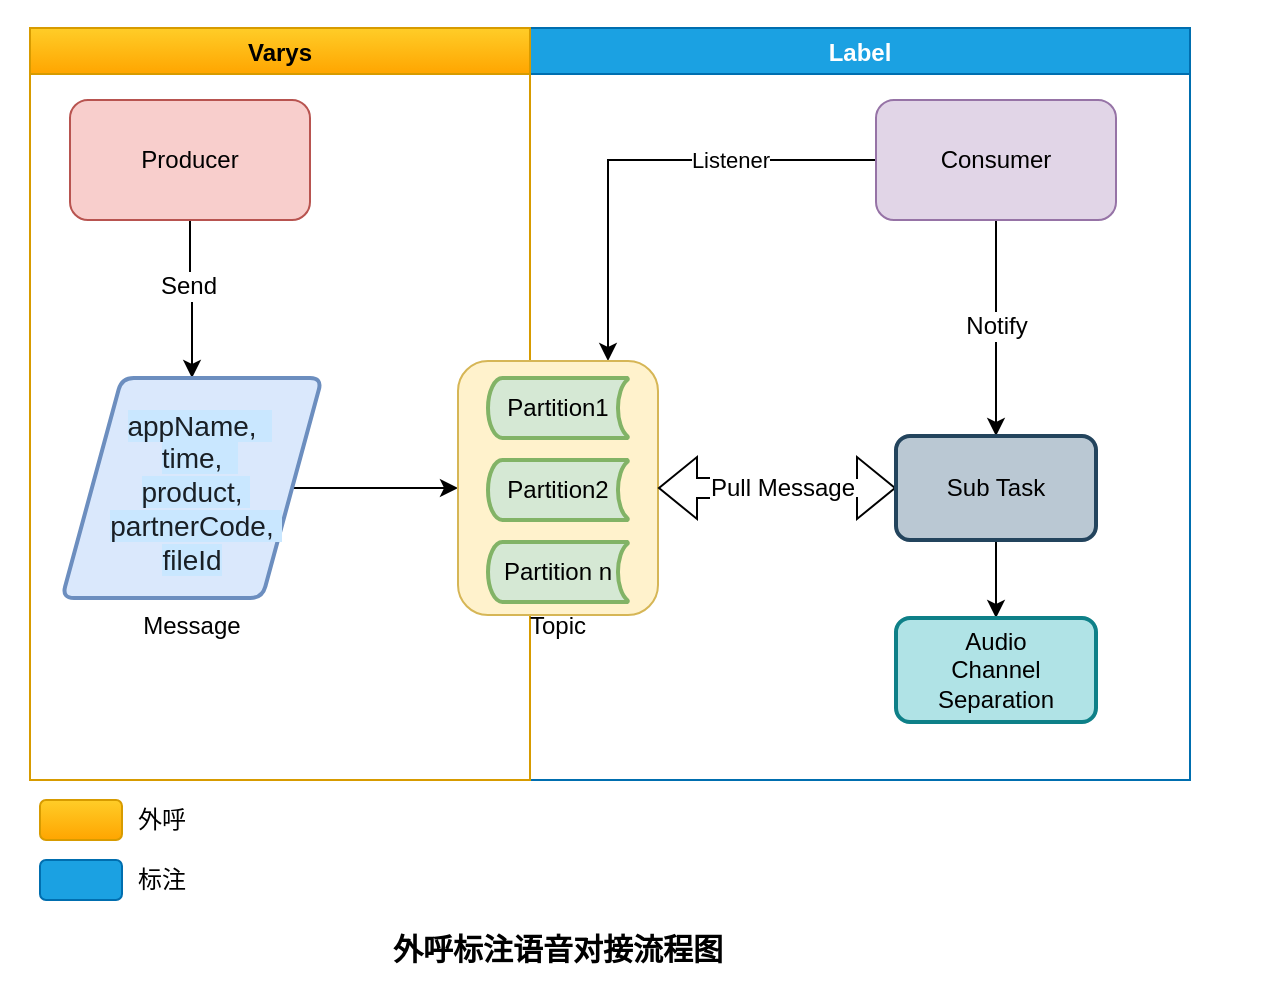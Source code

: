 <mxfile pages="1" version="11.2.8" type="github"><diagram id="_SoyM1gjRreR2W3wcuIc" name="第 1 页"><mxGraphModel dx="772" dy="500" grid="1" gridSize="10" guides="1" tooltips="1" connect="1" arrows="1" fold="1" page="1" pageScale="1" pageWidth="827" pageHeight="1169" math="0" shadow="0"><root><mxCell id="0"/><mxCell id="1" parent="0"/><mxCell id="K6LVbVNkoDodto0KRqFp-2" value="" style="rounded=1;whiteSpace=wrap;html=1;absoluteArcSize=1;arcSize=14;strokeWidth=2;shadow=0;strokeColor=none;" parent="1" vertex="1"><mxGeometry x="149" y="60" width="640" height="490" as="geometry"/></mxCell><mxCell id="UMMZn-zJN73YEVebQabu-35" value="Label" style="swimlane;rounded=0;shadow=0;fillColor=#1ba1e2;strokeColor=#006EAF;fontColor=#ffffff;" parent="1" vertex="1"><mxGeometry x="414" y="74" width="330" height="376" as="geometry"/></mxCell><mxCell id="UMMZn-zJN73YEVebQabu-34" value="Varys" style="swimlane;rounded=0;shadow=0;fillColor=#ffcd28;strokeColor=#d79b00;gradientColor=#ffa500;" parent="1" vertex="1"><mxGeometry x="164" y="74" width="250" height="376" as="geometry"/></mxCell><mxCell id="UMMZn-zJN73YEVebQabu-9" style="edgeStyle=orthogonalEdgeStyle;rounded=0;orthogonalLoop=1;jettySize=auto;html=1;entryX=0.5;entryY=0;entryDx=0;entryDy=0;" parent="1" source="UMMZn-zJN73YEVebQabu-1" target="UMMZn-zJN73YEVebQabu-3" edge="1"><mxGeometry relative="1" as="geometry"/></mxCell><mxCell id="UMMZn-zJN73YEVebQabu-23" value="Send" style="text;html=1;resizable=0;points=[];align=center;verticalAlign=middle;labelBackgroundColor=#ffffff;" parent="UMMZn-zJN73YEVebQabu-9" vertex="1" connectable="0"><mxGeometry x="-0.179" y="-1" relative="1" as="geometry"><mxPoint as="offset"/></mxGeometry></mxCell><mxCell id="UMMZn-zJN73YEVebQabu-1" value="Producer" style="rounded=1;whiteSpace=wrap;html=1;fillColor=#f8cecc;strokeColor=#b85450;" parent="1" vertex="1"><mxGeometry x="184" y="110" width="120" height="60" as="geometry"/></mxCell><mxCell id="UMMZn-zJN73YEVebQabu-4" value="Listener&lt;br&gt;" style="edgeStyle=orthogonalEdgeStyle;rounded=0;orthogonalLoop=1;jettySize=auto;html=1;exitX=0;exitY=0.5;exitDx=0;exitDy=0;entryX=0.75;entryY=0;entryDx=0;entryDy=0;" parent="1" source="UMMZn-zJN73YEVebQabu-2" target="UMMZn-zJN73YEVebQabu-13" edge="1"><mxGeometry x="-0.378" relative="1" as="geometry"><mxPoint x="450" y="120" as="targetPoint"/><mxPoint as="offset"/></mxGeometry></mxCell><mxCell id="UMMZn-zJN73YEVebQabu-25" style="edgeStyle=orthogonalEdgeStyle;rounded=0;orthogonalLoop=1;jettySize=auto;html=1;" parent="1" source="UMMZn-zJN73YEVebQabu-2" target="UMMZn-zJN73YEVebQabu-24" edge="1"><mxGeometry relative="1" as="geometry"/></mxCell><mxCell id="UMMZn-zJN73YEVebQabu-26" value="Notify" style="text;html=1;resizable=0;points=[];align=center;verticalAlign=middle;labelBackgroundColor=#ffffff;" parent="UMMZn-zJN73YEVebQabu-25" vertex="1" connectable="0"><mxGeometry x="-0.118" y="-2" relative="1" as="geometry"><mxPoint x="2" y="5" as="offset"/></mxGeometry></mxCell><mxCell id="UMMZn-zJN73YEVebQabu-2" value="Consumer" style="rounded=1;whiteSpace=wrap;html=1;fillColor=#e1d5e7;strokeColor=#9673a6;" parent="1" vertex="1"><mxGeometry x="587" y="110" width="120" height="60" as="geometry"/></mxCell><mxCell id="UMMZn-zJN73YEVebQabu-11" style="edgeStyle=orthogonalEdgeStyle;rounded=0;orthogonalLoop=1;jettySize=auto;html=1;entryX=0;entryY=0.5;entryDx=0;entryDy=0;" parent="1" source="UMMZn-zJN73YEVebQabu-3" target="UMMZn-zJN73YEVebQabu-13" edge="1"><mxGeometry relative="1" as="geometry"><mxPoint x="330" y="276" as="targetPoint"/></mxGeometry></mxCell><mxCell id="UMMZn-zJN73YEVebQabu-3" value="Message" style="verticalLabelPosition=bottom;verticalAlign=top;html=1;strokeWidth=2;shape=parallelogram;perimeter=parallelogramPerimeter;whiteSpace=wrap;rounded=1;arcSize=12;size=0.23;fillColor=#dae8fc;strokeColor=#6c8ebf;" parent="1" vertex="1"><mxGeometry x="180" y="249" width="130" height="110" as="geometry"/></mxCell><mxCell id="UMMZn-zJN73YEVebQabu-5" value="&lt;span style=&quot;color: rgb(25 , 31 , 37) ; font-family: , , &amp;#34;pingfang sc&amp;#34; , &amp;#34;hiragino sans gb&amp;#34; , &amp;#34;segoe ui&amp;#34; , , &amp;#34;roboto&amp;#34; , &amp;#34;droid sans&amp;#34; , &amp;#34;helvetica neue&amp;#34; , sans-serif ; font-size: 14px ; text-align: left ; white-space: pre-wrap ; background-color: rgb(201 , 231 , 255)&quot;&gt;appName,  time,  product, partnerCode, fileId&lt;/span&gt;" style="text;html=1;strokeColor=none;fillColor=none;align=center;verticalAlign=middle;whiteSpace=wrap;rounded=0;" parent="1" vertex="1"><mxGeometry x="215" y="286" width="60" height="40" as="geometry"/></mxCell><mxCell id="UMMZn-zJN73YEVebQabu-13" value="" style="whiteSpace=wrap;html=1;rounded=1;fillColor=#fff2cc;strokeColor=#d6b656;" parent="1" vertex="1"><mxGeometry x="378" y="240.5" width="100" height="127" as="geometry"/></mxCell><mxCell id="UMMZn-zJN73YEVebQabu-14" value="Partition1" style="strokeWidth=2;html=1;shape=mxgraph.flowchart.stored_data;whiteSpace=wrap;rounded=1;fillColor=#d5e8d4;strokeColor=#82b366;" parent="1" vertex="1"><mxGeometry x="393" y="249" width="70" height="30" as="geometry"/></mxCell><mxCell id="UMMZn-zJN73YEVebQabu-16" value="Partition2" style="strokeWidth=2;html=1;shape=mxgraph.flowchart.stored_data;whiteSpace=wrap;rounded=1;fillColor=#d5e8d4;strokeColor=#82b366;" parent="1" vertex="1"><mxGeometry x="393" y="290" width="70" height="30" as="geometry"/></mxCell><mxCell id="UMMZn-zJN73YEVebQabu-17" value="Partition n" style="strokeWidth=2;html=1;shape=mxgraph.flowchart.stored_data;whiteSpace=wrap;rounded=1;fillColor=#d5e8d4;strokeColor=#82b366;" parent="1" vertex="1"><mxGeometry x="393" y="331" width="70" height="30" as="geometry"/></mxCell><mxCell id="UMMZn-zJN73YEVebQabu-21" value="Topic" style="text;html=1;strokeColor=none;fillColor=none;align=center;verticalAlign=middle;whiteSpace=wrap;rounded=0;" parent="1" vertex="1"><mxGeometry x="408" y="363" width="40" height="20" as="geometry"/></mxCell><mxCell id="UMMZn-zJN73YEVebQabu-22" style="edgeStyle=orthogonalEdgeStyle;rounded=0;orthogonalLoop=1;jettySize=auto;html=1;exitX=0.5;exitY=1;exitDx=0;exitDy=0;" parent="1" source="UMMZn-zJN73YEVebQabu-21" target="UMMZn-zJN73YEVebQabu-21" edge="1"><mxGeometry relative="1" as="geometry"/></mxCell><mxCell id="UMMZn-zJN73YEVebQabu-27" style="edgeStyle=orthogonalEdgeStyle;rounded=0;orthogonalLoop=1;jettySize=auto;html=1;entryX=1;entryY=0.5;entryDx=0;entryDy=0;exitX=0;exitY=0.5;exitDx=0;exitDy=0;startArrow=classic;startFill=1;shape=flexArrow;" parent="1" source="UMMZn-zJN73YEVebQabu-24" target="UMMZn-zJN73YEVebQabu-13" edge="1"><mxGeometry relative="1" as="geometry"/></mxCell><mxCell id="UMMZn-zJN73YEVebQabu-33" value="Pull Message" style="text;html=1;resizable=0;points=[];align=center;verticalAlign=middle;labelBackgroundColor=#ffffff;" parent="UMMZn-zJN73YEVebQabu-27" vertex="1" connectable="0"><mxGeometry x="-0.088" y="-2" relative="1" as="geometry"><mxPoint x="-3" y="2" as="offset"/></mxGeometry></mxCell><mxCell id="UMMZn-zJN73YEVebQabu-30" value="" style="edgeStyle=orthogonalEdgeStyle;rounded=0;orthogonalLoop=1;jettySize=auto;html=1;" parent="1" source="UMMZn-zJN73YEVebQabu-24" target="UMMZn-zJN73YEVebQabu-29" edge="1"><mxGeometry relative="1" as="geometry"/></mxCell><mxCell id="UMMZn-zJN73YEVebQabu-24" value="Sub Task" style="rounded=1;whiteSpace=wrap;html=1;absoluteArcSize=1;arcSize=14;strokeWidth=2;fillColor=#bac8d3;strokeColor=#23445d;" parent="1" vertex="1"><mxGeometry x="597" y="278" width="100" height="52" as="geometry"/></mxCell><mxCell id="UMMZn-zJN73YEVebQabu-29" value="Audio&lt;br&gt;Channel Separation" style="rounded=1;whiteSpace=wrap;html=1;absoluteArcSize=1;arcSize=14;strokeWidth=2;fillColor=#b0e3e6;strokeColor=#0e8088;" parent="1" vertex="1"><mxGeometry x="597" y="369" width="100" height="52" as="geometry"/></mxCell><mxCell id="K6LVbVNkoDodto0KRqFp-3" value="&lt;b&gt;&lt;font style=&quot;font-size: 15px&quot;&gt;外呼标注语音对接流程图&lt;/font&gt;&lt;/b&gt;" style="text;html=1;strokeColor=none;fillColor=none;align=center;verticalAlign=middle;whiteSpace=wrap;rounded=0;shadow=0;" parent="1" vertex="1"><mxGeometry x="333" y="524" width="190" height="20" as="geometry"/></mxCell><mxCell id="K6LVbVNkoDodto0KRqFp-6" value="" style="rounded=1;whiteSpace=wrap;html=1;shadow=0;gradientColor=#ffa500;fillColor=#ffcd28;strokeColor=#d79b00;" parent="1" vertex="1"><mxGeometry x="169" y="460" width="41" height="20" as="geometry"/></mxCell><mxCell id="K6LVbVNkoDodto0KRqFp-7" value="" style="rounded=1;whiteSpace=wrap;html=1;shadow=0;fillColor=#1ba1e2;strokeColor=#006EAF;fontColor=#ffffff;" parent="1" vertex="1"><mxGeometry x="169" y="490" width="41" height="20" as="geometry"/></mxCell><mxCell id="K6LVbVNkoDodto0KRqFp-8" value="外呼" style="text;html=1;strokeColor=none;fillColor=none;align=center;verticalAlign=middle;whiteSpace=wrap;rounded=0;shadow=0;" parent="1" vertex="1"><mxGeometry x="210" y="460" width="40" height="20" as="geometry"/></mxCell><mxCell id="K6LVbVNkoDodto0KRqFp-10" value="标注" style="text;html=1;strokeColor=none;fillColor=none;align=center;verticalAlign=middle;whiteSpace=wrap;rounded=0;shadow=0;" parent="1" vertex="1"><mxGeometry x="210" y="490" width="40" height="20" as="geometry"/></mxCell></root></mxGraphModel></diagram></mxfile>